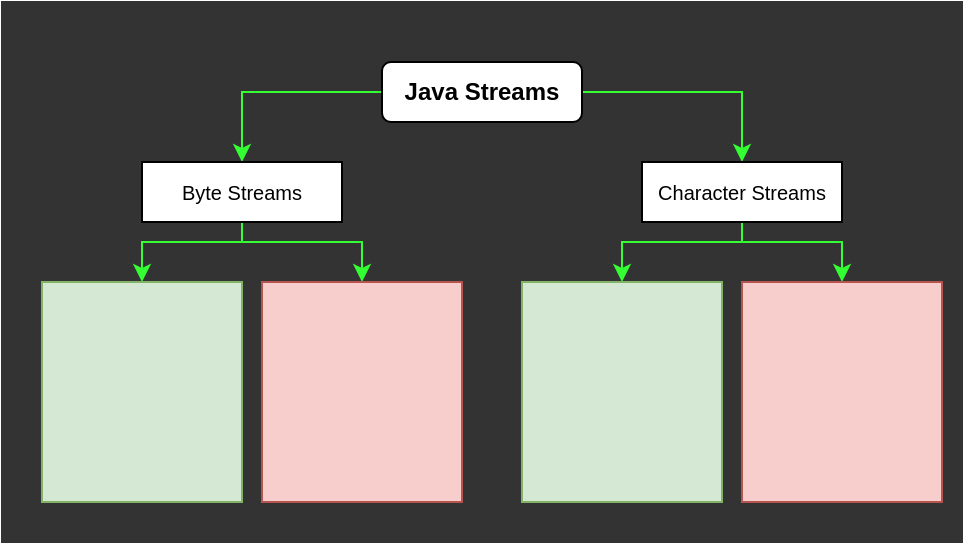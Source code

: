 <mxfile version="28.2.0">
  <diagram name="Page-1" id="mAAHHn8QjDKk08hhS6cb">
    <mxGraphModel dx="524" dy="278" grid="1" gridSize="10" guides="1" tooltips="1" connect="1" arrows="1" fold="1" page="1" pageScale="1" pageWidth="480" pageHeight="270" math="0" shadow="0">
      <root>
        <mxCell id="0" />
        <mxCell id="1" parent="0" />
        <mxCell id="I6mNdygkwJl96-a7Lb6P-1" value="" style="rounded=0;whiteSpace=wrap;html=1;movable=1;resizable=1;rotatable=1;deletable=1;editable=1;locked=0;connectable=1;strokeColor=#333333;fillColor=#333333;" vertex="1" parent="1">
          <mxGeometry width="480" height="270" as="geometry" />
        </mxCell>
        <mxCell id="I6mNdygkwJl96-a7Lb6P-11" style="edgeStyle=orthogonalEdgeStyle;rounded=0;orthogonalLoop=1;jettySize=auto;html=1;strokeColor=#33FF33;" edge="1" parent="1" source="I6mNdygkwJl96-a7Lb6P-2" target="I6mNdygkwJl96-a7Lb6P-3">
          <mxGeometry relative="1" as="geometry" />
        </mxCell>
        <mxCell id="I6mNdygkwJl96-a7Lb6P-12" style="edgeStyle=orthogonalEdgeStyle;rounded=0;orthogonalLoop=1;jettySize=auto;html=1;entryX=0.5;entryY=0;entryDx=0;entryDy=0;strokeColor=#33FF33;" edge="1" parent="1" source="I6mNdygkwJl96-a7Lb6P-2" target="I6mNdygkwJl96-a7Lb6P-5">
          <mxGeometry relative="1" as="geometry" />
        </mxCell>
        <mxCell id="I6mNdygkwJl96-a7Lb6P-2" value="" style="rounded=1;whiteSpace=wrap;html=1;" vertex="1" parent="1">
          <mxGeometry x="190" y="30" width="100" height="30" as="geometry" />
        </mxCell>
        <mxCell id="I6mNdygkwJl96-a7Lb6P-14" style="edgeStyle=orthogonalEdgeStyle;rounded=0;orthogonalLoop=1;jettySize=auto;html=1;entryX=0.5;entryY=0;entryDx=0;entryDy=0;strokeColor=#33FF33;" edge="1" parent="1" source="I6mNdygkwJl96-a7Lb6P-3" target="I6mNdygkwJl96-a7Lb6P-8">
          <mxGeometry relative="1" as="geometry">
            <Array as="points">
              <mxPoint x="120" y="120" />
              <mxPoint x="180" y="120" />
            </Array>
          </mxGeometry>
        </mxCell>
        <mxCell id="I6mNdygkwJl96-a7Lb6P-15" style="edgeStyle=orthogonalEdgeStyle;rounded=0;orthogonalLoop=1;jettySize=auto;html=1;strokeColor=#33FF33;" edge="1" parent="1" source="I6mNdygkwJl96-a7Lb6P-3" target="I6mNdygkwJl96-a7Lb6P-7">
          <mxGeometry relative="1" as="geometry">
            <Array as="points">
              <mxPoint x="120" y="120" />
              <mxPoint x="70" y="120" />
            </Array>
          </mxGeometry>
        </mxCell>
        <mxCell id="I6mNdygkwJl96-a7Lb6P-3" value="&lt;font style=&quot;font-size: 10px;&quot;&gt;Byte Streams&lt;/font&gt;" style="rounded=0;whiteSpace=wrap;html=1;" vertex="1" parent="1">
          <mxGeometry x="70" y="80" width="100" height="30" as="geometry" />
        </mxCell>
        <mxCell id="I6mNdygkwJl96-a7Lb6P-16" style="edgeStyle=orthogonalEdgeStyle;rounded=0;orthogonalLoop=1;jettySize=auto;html=1;entryX=0.5;entryY=0;entryDx=0;entryDy=0;strokeColor=#33FF33;" edge="1" parent="1" source="I6mNdygkwJl96-a7Lb6P-5" target="I6mNdygkwJl96-a7Lb6P-9">
          <mxGeometry relative="1" as="geometry">
            <Array as="points">
              <mxPoint x="370" y="120" />
              <mxPoint x="310" y="120" />
            </Array>
          </mxGeometry>
        </mxCell>
        <mxCell id="I6mNdygkwJl96-a7Lb6P-17" style="edgeStyle=orthogonalEdgeStyle;rounded=0;orthogonalLoop=1;jettySize=auto;html=1;strokeColor=#33FF33;" edge="1" parent="1" source="I6mNdygkwJl96-a7Lb6P-5" target="I6mNdygkwJl96-a7Lb6P-10">
          <mxGeometry relative="1" as="geometry">
            <Array as="points">
              <mxPoint x="370" y="120" />
              <mxPoint x="420" y="120" />
            </Array>
          </mxGeometry>
        </mxCell>
        <mxCell id="I6mNdygkwJl96-a7Lb6P-5" value="&lt;font style=&quot;font-size: 10px;&quot;&gt;Character Streams&lt;/font&gt;" style="rounded=0;whiteSpace=wrap;html=1;" vertex="1" parent="1">
          <mxGeometry x="320" y="80" width="100" height="30" as="geometry" />
        </mxCell>
        <mxCell id="I6mNdygkwJl96-a7Lb6P-7" value="" style="rounded=0;whiteSpace=wrap;html=1;fillColor=#d5e8d4;strokeColor=#82b366;" vertex="1" parent="1">
          <mxGeometry x="20" y="140" width="100" height="110" as="geometry" />
        </mxCell>
        <mxCell id="I6mNdygkwJl96-a7Lb6P-8" value="" style="rounded=0;whiteSpace=wrap;html=1;fillColor=#f8cecc;strokeColor=#b85450;" vertex="1" parent="1">
          <mxGeometry x="130" y="140" width="100" height="110" as="geometry" />
        </mxCell>
        <mxCell id="I6mNdygkwJl96-a7Lb6P-9" value="" style="rounded=0;whiteSpace=wrap;html=1;fillColor=#d5e8d4;strokeColor=#82b366;" vertex="1" parent="1">
          <mxGeometry x="260" y="140" width="100" height="110" as="geometry" />
        </mxCell>
        <mxCell id="I6mNdygkwJl96-a7Lb6P-10" value="" style="rounded=0;whiteSpace=wrap;html=1;fillColor=#f8cecc;strokeColor=#b85450;" vertex="1" parent="1">
          <mxGeometry x="370" y="140" width="100" height="110" as="geometry" />
        </mxCell>
        <mxCell id="I6mNdygkwJl96-a7Lb6P-18" value="&lt;b&gt;Java Streams&lt;/b&gt;" style="text;html=1;align=center;verticalAlign=middle;whiteSpace=wrap;rounded=0;" vertex="1" parent="1">
          <mxGeometry x="200" y="30" width="80" height="30" as="geometry" />
        </mxCell>
      </root>
    </mxGraphModel>
  </diagram>
</mxfile>
